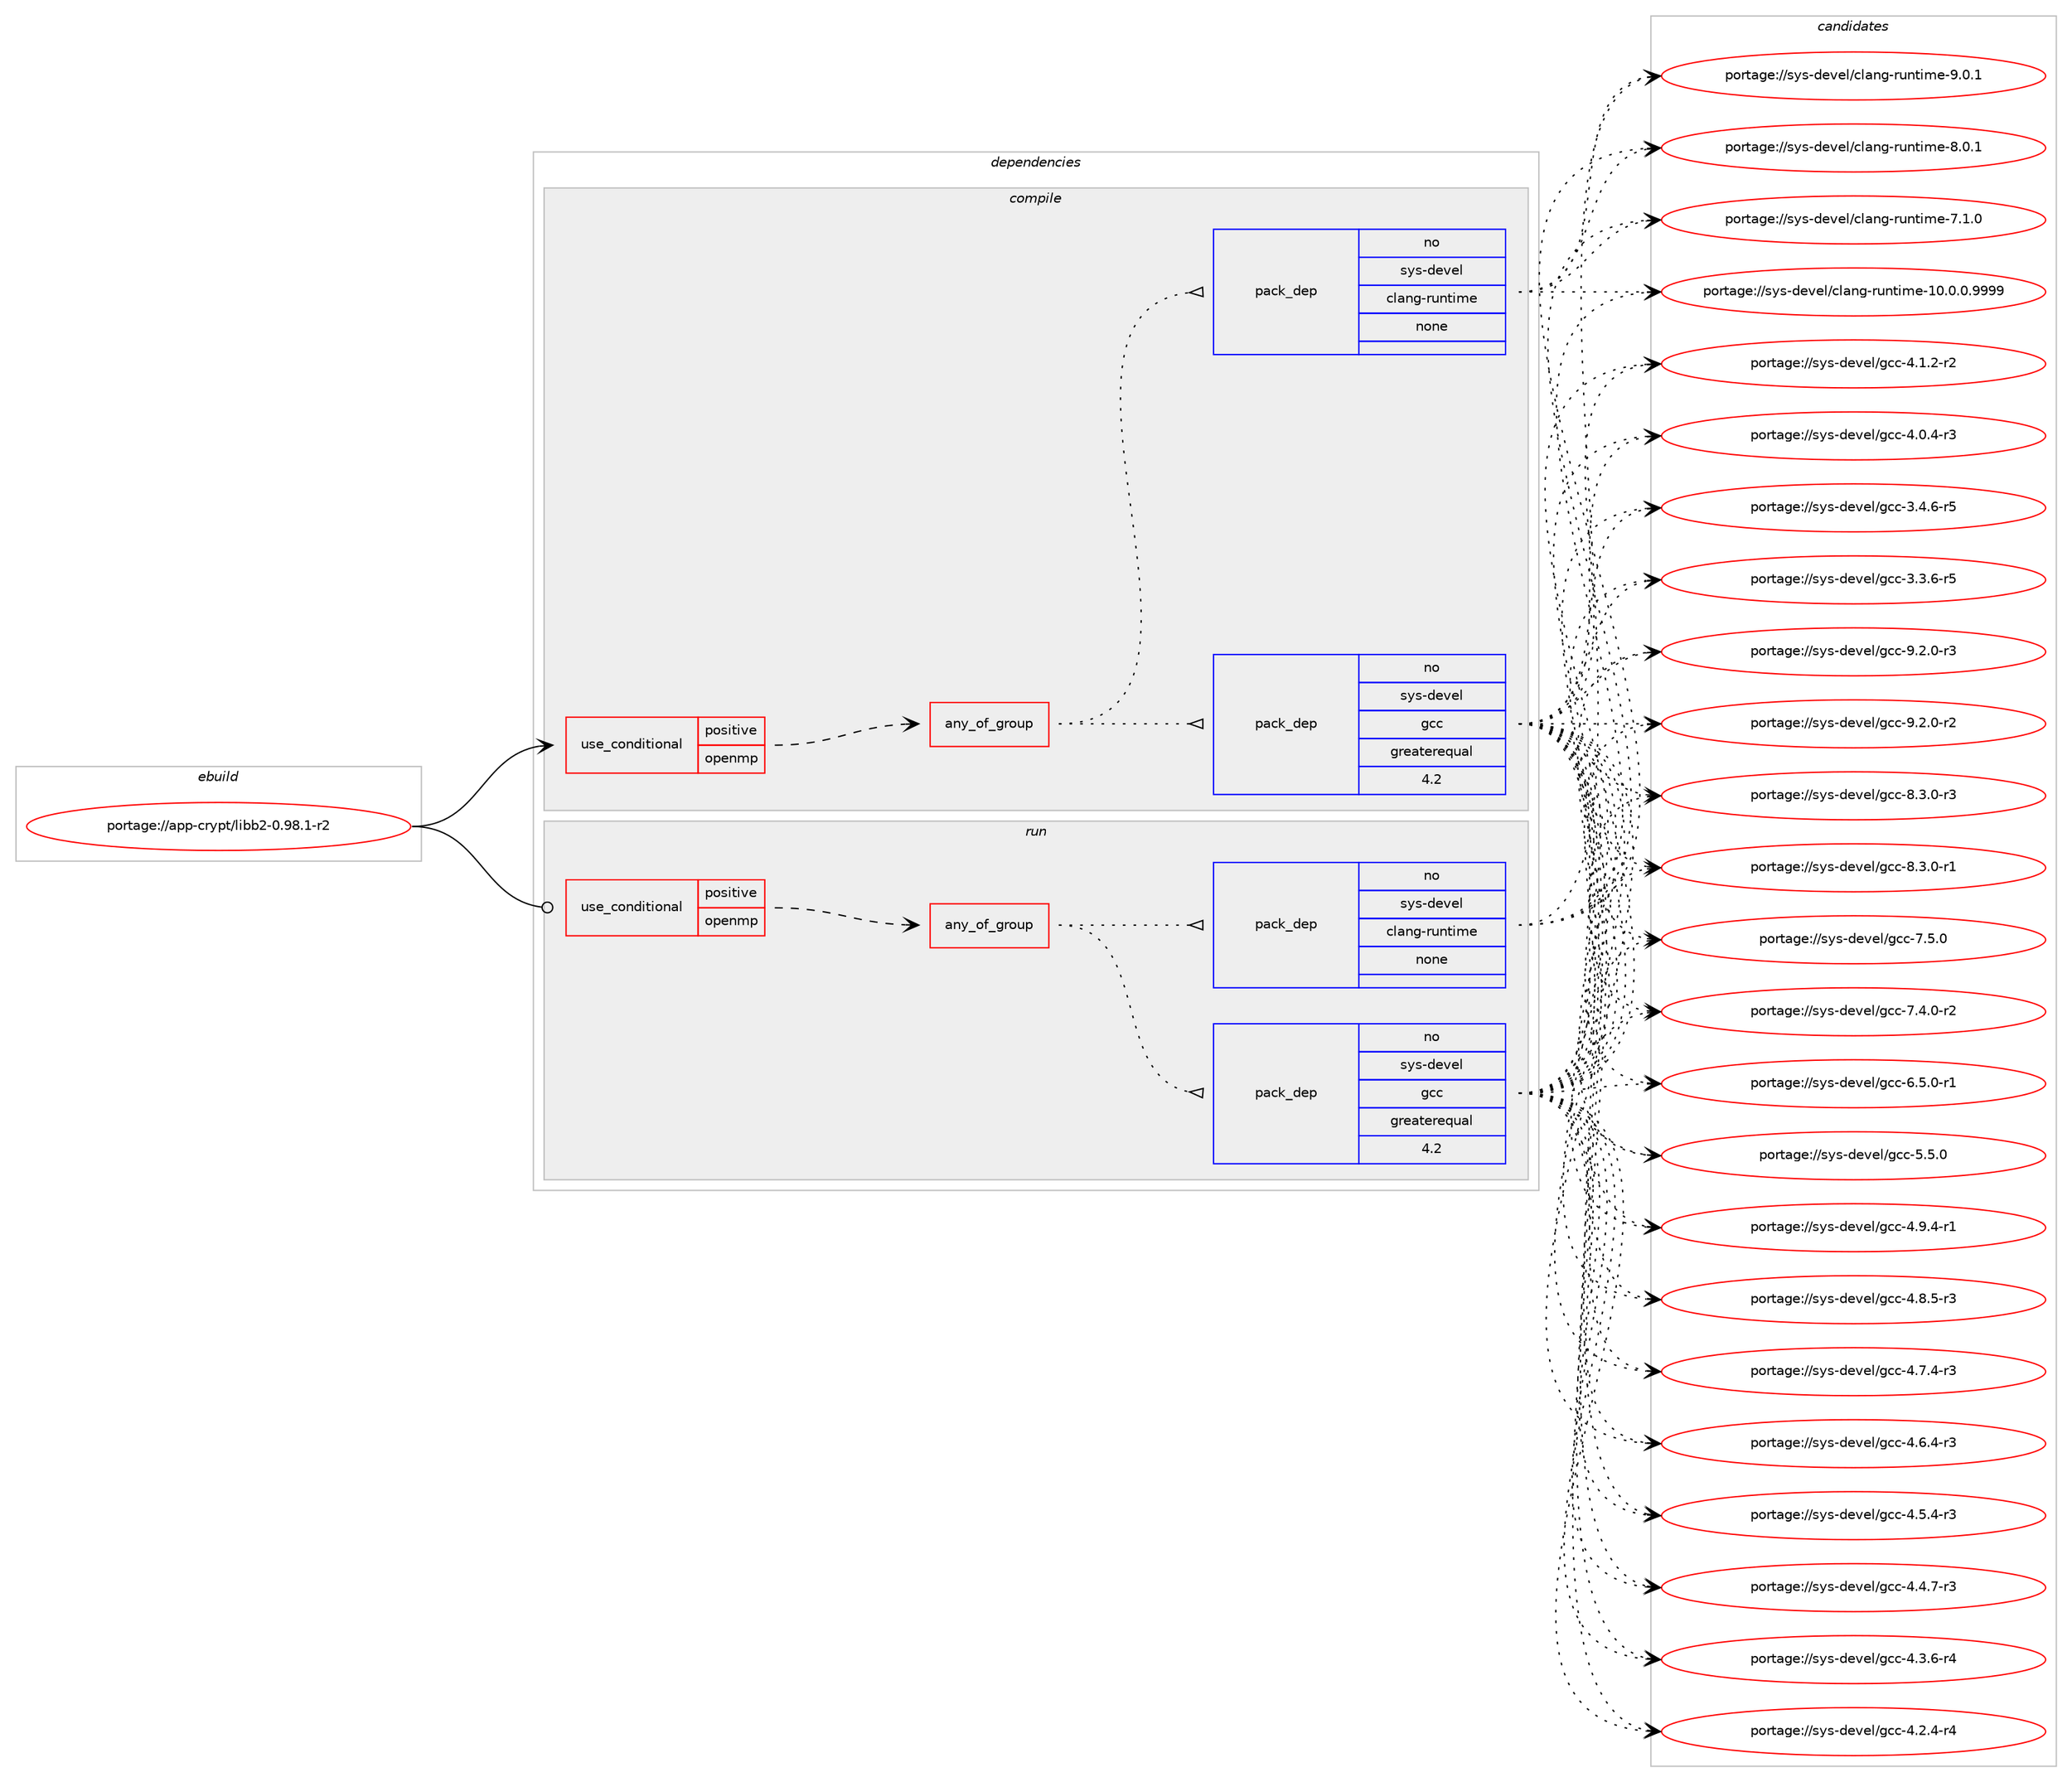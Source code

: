 digraph prolog {

# *************
# Graph options
# *************

newrank=true;
concentrate=true;
compound=true;
graph [rankdir=LR,fontname=Helvetica,fontsize=10,ranksep=1.5];#, ranksep=2.5, nodesep=0.2];
edge  [arrowhead=vee];
node  [fontname=Helvetica,fontsize=10];

# **********
# The ebuild
# **********

subgraph cluster_leftcol {
color=gray;
label=<<i>ebuild</i>>;
id [label="portage://app-crypt/libb2-0.98.1-r2", color=red, width=4, href="../app-crypt/libb2-0.98.1-r2.svg"];
}

# ****************
# The dependencies
# ****************

subgraph cluster_midcol {
color=gray;
label=<<i>dependencies</i>>;
subgraph cluster_compile {
fillcolor="#eeeeee";
style=filled;
label=<<i>compile</i>>;
subgraph cond151378 {
dependency642488 [label=<<TABLE BORDER="0" CELLBORDER="1" CELLSPACING="0" CELLPADDING="4"><TR><TD ROWSPAN="3" CELLPADDING="10">use_conditional</TD></TR><TR><TD>positive</TD></TR><TR><TD>openmp</TD></TR></TABLE>>, shape=none, color=red];
subgraph any8250 {
dependency642489 [label=<<TABLE BORDER="0" CELLBORDER="1" CELLSPACING="0" CELLPADDING="4"><TR><TD CELLPADDING="10">any_of_group</TD></TR></TABLE>>, shape=none, color=red];subgraph pack482567 {
dependency642490 [label=<<TABLE BORDER="0" CELLBORDER="1" CELLSPACING="0" CELLPADDING="4" WIDTH="220"><TR><TD ROWSPAN="6" CELLPADDING="30">pack_dep</TD></TR><TR><TD WIDTH="110">no</TD></TR><TR><TD>sys-devel</TD></TR><TR><TD>gcc</TD></TR><TR><TD>greaterequal</TD></TR><TR><TD>4.2</TD></TR></TABLE>>, shape=none, color=blue];
}
dependency642489:e -> dependency642490:w [weight=20,style="dotted",arrowhead="oinv"];
subgraph pack482568 {
dependency642491 [label=<<TABLE BORDER="0" CELLBORDER="1" CELLSPACING="0" CELLPADDING="4" WIDTH="220"><TR><TD ROWSPAN="6" CELLPADDING="30">pack_dep</TD></TR><TR><TD WIDTH="110">no</TD></TR><TR><TD>sys-devel</TD></TR><TR><TD>clang-runtime</TD></TR><TR><TD>none</TD></TR><TR><TD></TD></TR></TABLE>>, shape=none, color=blue];
}
dependency642489:e -> dependency642491:w [weight=20,style="dotted",arrowhead="oinv"];
}
dependency642488:e -> dependency642489:w [weight=20,style="dashed",arrowhead="vee"];
}
id:e -> dependency642488:w [weight=20,style="solid",arrowhead="vee"];
}
subgraph cluster_compileandrun {
fillcolor="#eeeeee";
style=filled;
label=<<i>compile and run</i>>;
}
subgraph cluster_run {
fillcolor="#eeeeee";
style=filled;
label=<<i>run</i>>;
subgraph cond151379 {
dependency642492 [label=<<TABLE BORDER="0" CELLBORDER="1" CELLSPACING="0" CELLPADDING="4"><TR><TD ROWSPAN="3" CELLPADDING="10">use_conditional</TD></TR><TR><TD>positive</TD></TR><TR><TD>openmp</TD></TR></TABLE>>, shape=none, color=red];
subgraph any8251 {
dependency642493 [label=<<TABLE BORDER="0" CELLBORDER="1" CELLSPACING="0" CELLPADDING="4"><TR><TD CELLPADDING="10">any_of_group</TD></TR></TABLE>>, shape=none, color=red];subgraph pack482569 {
dependency642494 [label=<<TABLE BORDER="0" CELLBORDER="1" CELLSPACING="0" CELLPADDING="4" WIDTH="220"><TR><TD ROWSPAN="6" CELLPADDING="30">pack_dep</TD></TR><TR><TD WIDTH="110">no</TD></TR><TR><TD>sys-devel</TD></TR><TR><TD>gcc</TD></TR><TR><TD>greaterequal</TD></TR><TR><TD>4.2</TD></TR></TABLE>>, shape=none, color=blue];
}
dependency642493:e -> dependency642494:w [weight=20,style="dotted",arrowhead="oinv"];
subgraph pack482570 {
dependency642495 [label=<<TABLE BORDER="0" CELLBORDER="1" CELLSPACING="0" CELLPADDING="4" WIDTH="220"><TR><TD ROWSPAN="6" CELLPADDING="30">pack_dep</TD></TR><TR><TD WIDTH="110">no</TD></TR><TR><TD>sys-devel</TD></TR><TR><TD>clang-runtime</TD></TR><TR><TD>none</TD></TR><TR><TD></TD></TR></TABLE>>, shape=none, color=blue];
}
dependency642493:e -> dependency642495:w [weight=20,style="dotted",arrowhead="oinv"];
}
dependency642492:e -> dependency642493:w [weight=20,style="dashed",arrowhead="vee"];
}
id:e -> dependency642492:w [weight=20,style="solid",arrowhead="odot"];
}
}

# **************
# The candidates
# **************

subgraph cluster_choices {
rank=same;
color=gray;
label=<<i>candidates</i>>;

subgraph choice482567 {
color=black;
nodesep=1;
choice115121115451001011181011084710399994557465046484511451 [label="portage://sys-devel/gcc-9.2.0-r3", color=red, width=4,href="../sys-devel/gcc-9.2.0-r3.svg"];
choice115121115451001011181011084710399994557465046484511450 [label="portage://sys-devel/gcc-9.2.0-r2", color=red, width=4,href="../sys-devel/gcc-9.2.0-r2.svg"];
choice115121115451001011181011084710399994556465146484511451 [label="portage://sys-devel/gcc-8.3.0-r3", color=red, width=4,href="../sys-devel/gcc-8.3.0-r3.svg"];
choice115121115451001011181011084710399994556465146484511449 [label="portage://sys-devel/gcc-8.3.0-r1", color=red, width=4,href="../sys-devel/gcc-8.3.0-r1.svg"];
choice11512111545100101118101108471039999455546534648 [label="portage://sys-devel/gcc-7.5.0", color=red, width=4,href="../sys-devel/gcc-7.5.0.svg"];
choice115121115451001011181011084710399994555465246484511450 [label="portage://sys-devel/gcc-7.4.0-r2", color=red, width=4,href="../sys-devel/gcc-7.4.0-r2.svg"];
choice115121115451001011181011084710399994554465346484511449 [label="portage://sys-devel/gcc-6.5.0-r1", color=red, width=4,href="../sys-devel/gcc-6.5.0-r1.svg"];
choice11512111545100101118101108471039999455346534648 [label="portage://sys-devel/gcc-5.5.0", color=red, width=4,href="../sys-devel/gcc-5.5.0.svg"];
choice115121115451001011181011084710399994552465746524511449 [label="portage://sys-devel/gcc-4.9.4-r1", color=red, width=4,href="../sys-devel/gcc-4.9.4-r1.svg"];
choice115121115451001011181011084710399994552465646534511451 [label="portage://sys-devel/gcc-4.8.5-r3", color=red, width=4,href="../sys-devel/gcc-4.8.5-r3.svg"];
choice115121115451001011181011084710399994552465546524511451 [label="portage://sys-devel/gcc-4.7.4-r3", color=red, width=4,href="../sys-devel/gcc-4.7.4-r3.svg"];
choice115121115451001011181011084710399994552465446524511451 [label="portage://sys-devel/gcc-4.6.4-r3", color=red, width=4,href="../sys-devel/gcc-4.6.4-r3.svg"];
choice115121115451001011181011084710399994552465346524511451 [label="portage://sys-devel/gcc-4.5.4-r3", color=red, width=4,href="../sys-devel/gcc-4.5.4-r3.svg"];
choice115121115451001011181011084710399994552465246554511451 [label="portage://sys-devel/gcc-4.4.7-r3", color=red, width=4,href="../sys-devel/gcc-4.4.7-r3.svg"];
choice115121115451001011181011084710399994552465146544511452 [label="portage://sys-devel/gcc-4.3.6-r4", color=red, width=4,href="../sys-devel/gcc-4.3.6-r4.svg"];
choice115121115451001011181011084710399994552465046524511452 [label="portage://sys-devel/gcc-4.2.4-r4", color=red, width=4,href="../sys-devel/gcc-4.2.4-r4.svg"];
choice115121115451001011181011084710399994552464946504511450 [label="portage://sys-devel/gcc-4.1.2-r2", color=red, width=4,href="../sys-devel/gcc-4.1.2-r2.svg"];
choice115121115451001011181011084710399994552464846524511451 [label="portage://sys-devel/gcc-4.0.4-r3", color=red, width=4,href="../sys-devel/gcc-4.0.4-r3.svg"];
choice115121115451001011181011084710399994551465246544511453 [label="portage://sys-devel/gcc-3.4.6-r5", color=red, width=4,href="../sys-devel/gcc-3.4.6-r5.svg"];
choice115121115451001011181011084710399994551465146544511453 [label="portage://sys-devel/gcc-3.3.6-r5", color=red, width=4,href="../sys-devel/gcc-3.3.6-r5.svg"];
dependency642490:e -> choice115121115451001011181011084710399994557465046484511451:w [style=dotted,weight="100"];
dependency642490:e -> choice115121115451001011181011084710399994557465046484511450:w [style=dotted,weight="100"];
dependency642490:e -> choice115121115451001011181011084710399994556465146484511451:w [style=dotted,weight="100"];
dependency642490:e -> choice115121115451001011181011084710399994556465146484511449:w [style=dotted,weight="100"];
dependency642490:e -> choice11512111545100101118101108471039999455546534648:w [style=dotted,weight="100"];
dependency642490:e -> choice115121115451001011181011084710399994555465246484511450:w [style=dotted,weight="100"];
dependency642490:e -> choice115121115451001011181011084710399994554465346484511449:w [style=dotted,weight="100"];
dependency642490:e -> choice11512111545100101118101108471039999455346534648:w [style=dotted,weight="100"];
dependency642490:e -> choice115121115451001011181011084710399994552465746524511449:w [style=dotted,weight="100"];
dependency642490:e -> choice115121115451001011181011084710399994552465646534511451:w [style=dotted,weight="100"];
dependency642490:e -> choice115121115451001011181011084710399994552465546524511451:w [style=dotted,weight="100"];
dependency642490:e -> choice115121115451001011181011084710399994552465446524511451:w [style=dotted,weight="100"];
dependency642490:e -> choice115121115451001011181011084710399994552465346524511451:w [style=dotted,weight="100"];
dependency642490:e -> choice115121115451001011181011084710399994552465246554511451:w [style=dotted,weight="100"];
dependency642490:e -> choice115121115451001011181011084710399994552465146544511452:w [style=dotted,weight="100"];
dependency642490:e -> choice115121115451001011181011084710399994552465046524511452:w [style=dotted,weight="100"];
dependency642490:e -> choice115121115451001011181011084710399994552464946504511450:w [style=dotted,weight="100"];
dependency642490:e -> choice115121115451001011181011084710399994552464846524511451:w [style=dotted,weight="100"];
dependency642490:e -> choice115121115451001011181011084710399994551465246544511453:w [style=dotted,weight="100"];
dependency642490:e -> choice115121115451001011181011084710399994551465146544511453:w [style=dotted,weight="100"];
}
subgraph choice482568 {
color=black;
nodesep=1;
choice1151211154510010111810110847991089711010345114117110116105109101455746484649 [label="portage://sys-devel/clang-runtime-9.0.1", color=red, width=4,href="../sys-devel/clang-runtime-9.0.1.svg"];
choice1151211154510010111810110847991089711010345114117110116105109101455646484649 [label="portage://sys-devel/clang-runtime-8.0.1", color=red, width=4,href="../sys-devel/clang-runtime-8.0.1.svg"];
choice1151211154510010111810110847991089711010345114117110116105109101455546494648 [label="portage://sys-devel/clang-runtime-7.1.0", color=red, width=4,href="../sys-devel/clang-runtime-7.1.0.svg"];
choice1151211154510010111810110847991089711010345114117110116105109101454948464846484657575757 [label="portage://sys-devel/clang-runtime-10.0.0.9999", color=red, width=4,href="../sys-devel/clang-runtime-10.0.0.9999.svg"];
dependency642491:e -> choice1151211154510010111810110847991089711010345114117110116105109101455746484649:w [style=dotted,weight="100"];
dependency642491:e -> choice1151211154510010111810110847991089711010345114117110116105109101455646484649:w [style=dotted,weight="100"];
dependency642491:e -> choice1151211154510010111810110847991089711010345114117110116105109101455546494648:w [style=dotted,weight="100"];
dependency642491:e -> choice1151211154510010111810110847991089711010345114117110116105109101454948464846484657575757:w [style=dotted,weight="100"];
}
subgraph choice482569 {
color=black;
nodesep=1;
choice115121115451001011181011084710399994557465046484511451 [label="portage://sys-devel/gcc-9.2.0-r3", color=red, width=4,href="../sys-devel/gcc-9.2.0-r3.svg"];
choice115121115451001011181011084710399994557465046484511450 [label="portage://sys-devel/gcc-9.2.0-r2", color=red, width=4,href="../sys-devel/gcc-9.2.0-r2.svg"];
choice115121115451001011181011084710399994556465146484511451 [label="portage://sys-devel/gcc-8.3.0-r3", color=red, width=4,href="../sys-devel/gcc-8.3.0-r3.svg"];
choice115121115451001011181011084710399994556465146484511449 [label="portage://sys-devel/gcc-8.3.0-r1", color=red, width=4,href="../sys-devel/gcc-8.3.0-r1.svg"];
choice11512111545100101118101108471039999455546534648 [label="portage://sys-devel/gcc-7.5.0", color=red, width=4,href="../sys-devel/gcc-7.5.0.svg"];
choice115121115451001011181011084710399994555465246484511450 [label="portage://sys-devel/gcc-7.4.0-r2", color=red, width=4,href="../sys-devel/gcc-7.4.0-r2.svg"];
choice115121115451001011181011084710399994554465346484511449 [label="portage://sys-devel/gcc-6.5.0-r1", color=red, width=4,href="../sys-devel/gcc-6.5.0-r1.svg"];
choice11512111545100101118101108471039999455346534648 [label="portage://sys-devel/gcc-5.5.0", color=red, width=4,href="../sys-devel/gcc-5.5.0.svg"];
choice115121115451001011181011084710399994552465746524511449 [label="portage://sys-devel/gcc-4.9.4-r1", color=red, width=4,href="../sys-devel/gcc-4.9.4-r1.svg"];
choice115121115451001011181011084710399994552465646534511451 [label="portage://sys-devel/gcc-4.8.5-r3", color=red, width=4,href="../sys-devel/gcc-4.8.5-r3.svg"];
choice115121115451001011181011084710399994552465546524511451 [label="portage://sys-devel/gcc-4.7.4-r3", color=red, width=4,href="../sys-devel/gcc-4.7.4-r3.svg"];
choice115121115451001011181011084710399994552465446524511451 [label="portage://sys-devel/gcc-4.6.4-r3", color=red, width=4,href="../sys-devel/gcc-4.6.4-r3.svg"];
choice115121115451001011181011084710399994552465346524511451 [label="portage://sys-devel/gcc-4.5.4-r3", color=red, width=4,href="../sys-devel/gcc-4.5.4-r3.svg"];
choice115121115451001011181011084710399994552465246554511451 [label="portage://sys-devel/gcc-4.4.7-r3", color=red, width=4,href="../sys-devel/gcc-4.4.7-r3.svg"];
choice115121115451001011181011084710399994552465146544511452 [label="portage://sys-devel/gcc-4.3.6-r4", color=red, width=4,href="../sys-devel/gcc-4.3.6-r4.svg"];
choice115121115451001011181011084710399994552465046524511452 [label="portage://sys-devel/gcc-4.2.4-r4", color=red, width=4,href="../sys-devel/gcc-4.2.4-r4.svg"];
choice115121115451001011181011084710399994552464946504511450 [label="portage://sys-devel/gcc-4.1.2-r2", color=red, width=4,href="../sys-devel/gcc-4.1.2-r2.svg"];
choice115121115451001011181011084710399994552464846524511451 [label="portage://sys-devel/gcc-4.0.4-r3", color=red, width=4,href="../sys-devel/gcc-4.0.4-r3.svg"];
choice115121115451001011181011084710399994551465246544511453 [label="portage://sys-devel/gcc-3.4.6-r5", color=red, width=4,href="../sys-devel/gcc-3.4.6-r5.svg"];
choice115121115451001011181011084710399994551465146544511453 [label="portage://sys-devel/gcc-3.3.6-r5", color=red, width=4,href="../sys-devel/gcc-3.3.6-r5.svg"];
dependency642494:e -> choice115121115451001011181011084710399994557465046484511451:w [style=dotted,weight="100"];
dependency642494:e -> choice115121115451001011181011084710399994557465046484511450:w [style=dotted,weight="100"];
dependency642494:e -> choice115121115451001011181011084710399994556465146484511451:w [style=dotted,weight="100"];
dependency642494:e -> choice115121115451001011181011084710399994556465146484511449:w [style=dotted,weight="100"];
dependency642494:e -> choice11512111545100101118101108471039999455546534648:w [style=dotted,weight="100"];
dependency642494:e -> choice115121115451001011181011084710399994555465246484511450:w [style=dotted,weight="100"];
dependency642494:e -> choice115121115451001011181011084710399994554465346484511449:w [style=dotted,weight="100"];
dependency642494:e -> choice11512111545100101118101108471039999455346534648:w [style=dotted,weight="100"];
dependency642494:e -> choice115121115451001011181011084710399994552465746524511449:w [style=dotted,weight="100"];
dependency642494:e -> choice115121115451001011181011084710399994552465646534511451:w [style=dotted,weight="100"];
dependency642494:e -> choice115121115451001011181011084710399994552465546524511451:w [style=dotted,weight="100"];
dependency642494:e -> choice115121115451001011181011084710399994552465446524511451:w [style=dotted,weight="100"];
dependency642494:e -> choice115121115451001011181011084710399994552465346524511451:w [style=dotted,weight="100"];
dependency642494:e -> choice115121115451001011181011084710399994552465246554511451:w [style=dotted,weight="100"];
dependency642494:e -> choice115121115451001011181011084710399994552465146544511452:w [style=dotted,weight="100"];
dependency642494:e -> choice115121115451001011181011084710399994552465046524511452:w [style=dotted,weight="100"];
dependency642494:e -> choice115121115451001011181011084710399994552464946504511450:w [style=dotted,weight="100"];
dependency642494:e -> choice115121115451001011181011084710399994552464846524511451:w [style=dotted,weight="100"];
dependency642494:e -> choice115121115451001011181011084710399994551465246544511453:w [style=dotted,weight="100"];
dependency642494:e -> choice115121115451001011181011084710399994551465146544511453:w [style=dotted,weight="100"];
}
subgraph choice482570 {
color=black;
nodesep=1;
choice1151211154510010111810110847991089711010345114117110116105109101455746484649 [label="portage://sys-devel/clang-runtime-9.0.1", color=red, width=4,href="../sys-devel/clang-runtime-9.0.1.svg"];
choice1151211154510010111810110847991089711010345114117110116105109101455646484649 [label="portage://sys-devel/clang-runtime-8.0.1", color=red, width=4,href="../sys-devel/clang-runtime-8.0.1.svg"];
choice1151211154510010111810110847991089711010345114117110116105109101455546494648 [label="portage://sys-devel/clang-runtime-7.1.0", color=red, width=4,href="../sys-devel/clang-runtime-7.1.0.svg"];
choice1151211154510010111810110847991089711010345114117110116105109101454948464846484657575757 [label="portage://sys-devel/clang-runtime-10.0.0.9999", color=red, width=4,href="../sys-devel/clang-runtime-10.0.0.9999.svg"];
dependency642495:e -> choice1151211154510010111810110847991089711010345114117110116105109101455746484649:w [style=dotted,weight="100"];
dependency642495:e -> choice1151211154510010111810110847991089711010345114117110116105109101455646484649:w [style=dotted,weight="100"];
dependency642495:e -> choice1151211154510010111810110847991089711010345114117110116105109101455546494648:w [style=dotted,weight="100"];
dependency642495:e -> choice1151211154510010111810110847991089711010345114117110116105109101454948464846484657575757:w [style=dotted,weight="100"];
}
}

}
